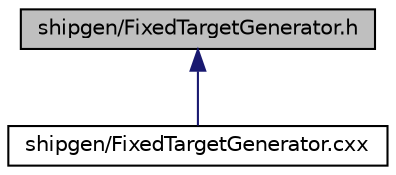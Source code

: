 digraph "shipgen/FixedTargetGenerator.h"
{
 // LATEX_PDF_SIZE
  edge [fontname="Helvetica",fontsize="10",labelfontname="Helvetica",labelfontsize="10"];
  node [fontname="Helvetica",fontsize="10",shape=record];
  Node1 [label="shipgen/FixedTargetGenerator.h",height=0.2,width=0.4,color="black", fillcolor="grey75", style="filled", fontcolor="black",tooltip=" "];
  Node1 -> Node2 [dir="back",color="midnightblue",fontsize="10",style="solid",fontname="Helvetica"];
  Node2 [label="shipgen/FixedTargetGenerator.cxx",height=0.2,width=0.4,color="black", fillcolor="white", style="filled",URL="$FixedTargetGenerator_8cxx.html",tooltip=" "];
}
